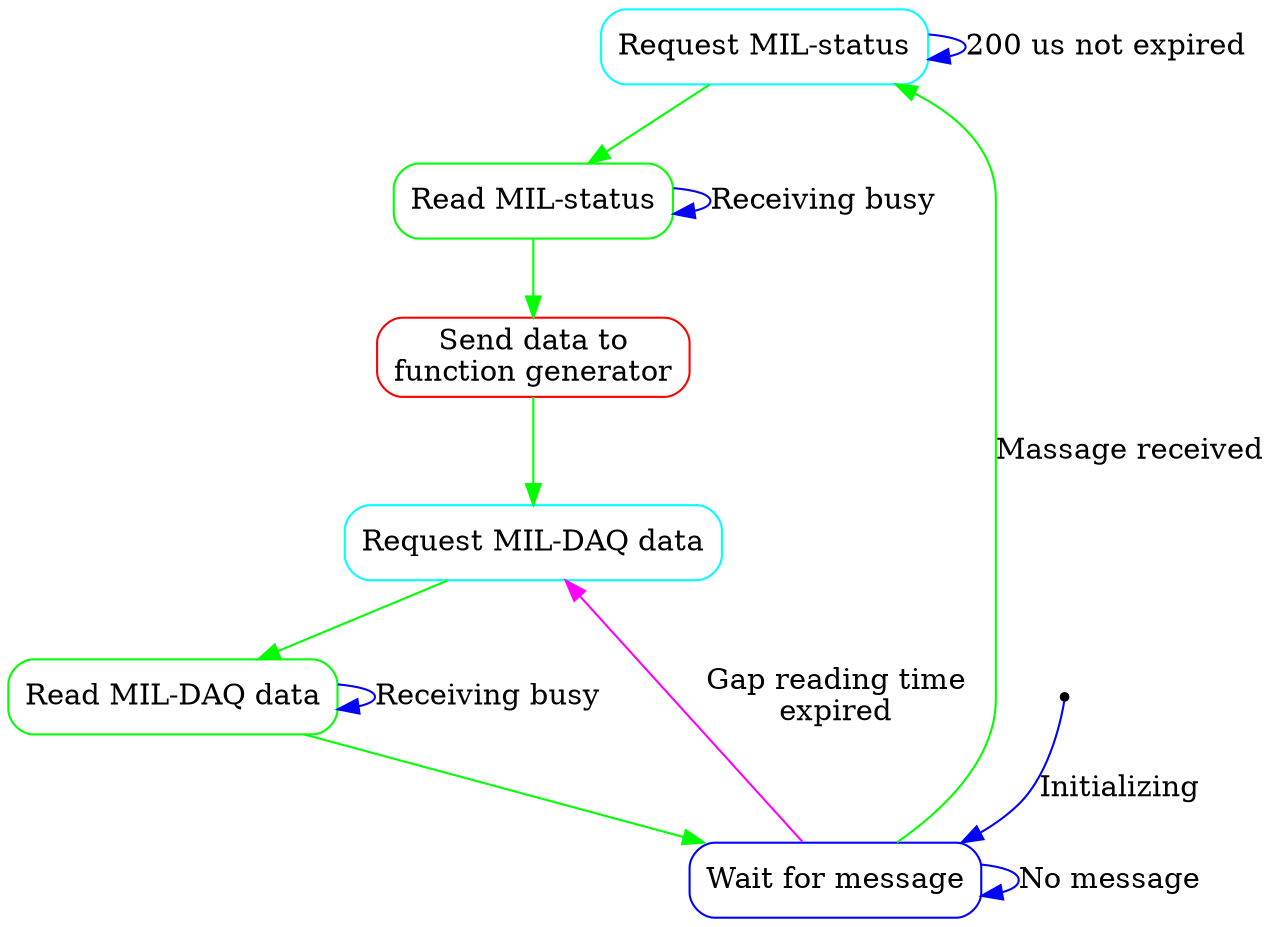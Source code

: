 digraph "generated by DocFsm" {
	node [shape = Mrecord];
	ST_PREPARE_0 [label = "Request MIL-status", color = cyan];
	ST_DATA_AQUISITION_0 [label = "Request MIL-DAQ data", color = cyan];
	ST_WAIT_0 [label = "Wait for message", color = blue];
	ST_FETCH_STATUS_0 [label = "Read MIL-status", color = green];
	ST_HANDLE_IRQS_0 [label = "Send data to\nfunction generator", color = red];
	ST_FETCH_DATA_0 [label = "Read MIL-DAQ data", color = green];
	entry0_0 [shape = point, label = "entry0"];
	ST_PREPARE_0 -> ST_PREPARE_0 [label = "200 us not expired", color = blue];
	ST_PREPARE_0 -> ST_FETCH_STATUS_0 [color = green];
	ST_DATA_AQUISITION_0 -> ST_FETCH_DATA_0 [color = green];
	ST_WAIT_0 -> ST_PREPARE_0 [label = "Massage received", color = green];
	ST_WAIT_0 -> ST_DATA_AQUISITION_0 [label = "Gap reading time\nexpired", color = magenta];
	ST_WAIT_0 -> ST_WAIT_0 [label = "No message", color = blue];
	ST_FETCH_STATUS_0 -> ST_FETCH_STATUS_0 [label = "Receiving busy", color = blue];
	ST_FETCH_STATUS_0 -> ST_HANDLE_IRQS_0 [color = green];
	ST_HANDLE_IRQS_0 -> ST_DATA_AQUISITION_0 [color = green];
	ST_FETCH_DATA_0 -> ST_FETCH_DATA_0 [label = "Receiving busy", color = blue];
	ST_FETCH_DATA_0 -> ST_WAIT_0 [color = green];
	entry0_0 -> ST_WAIT_0 [label = "Initializing", color = blue];
}
